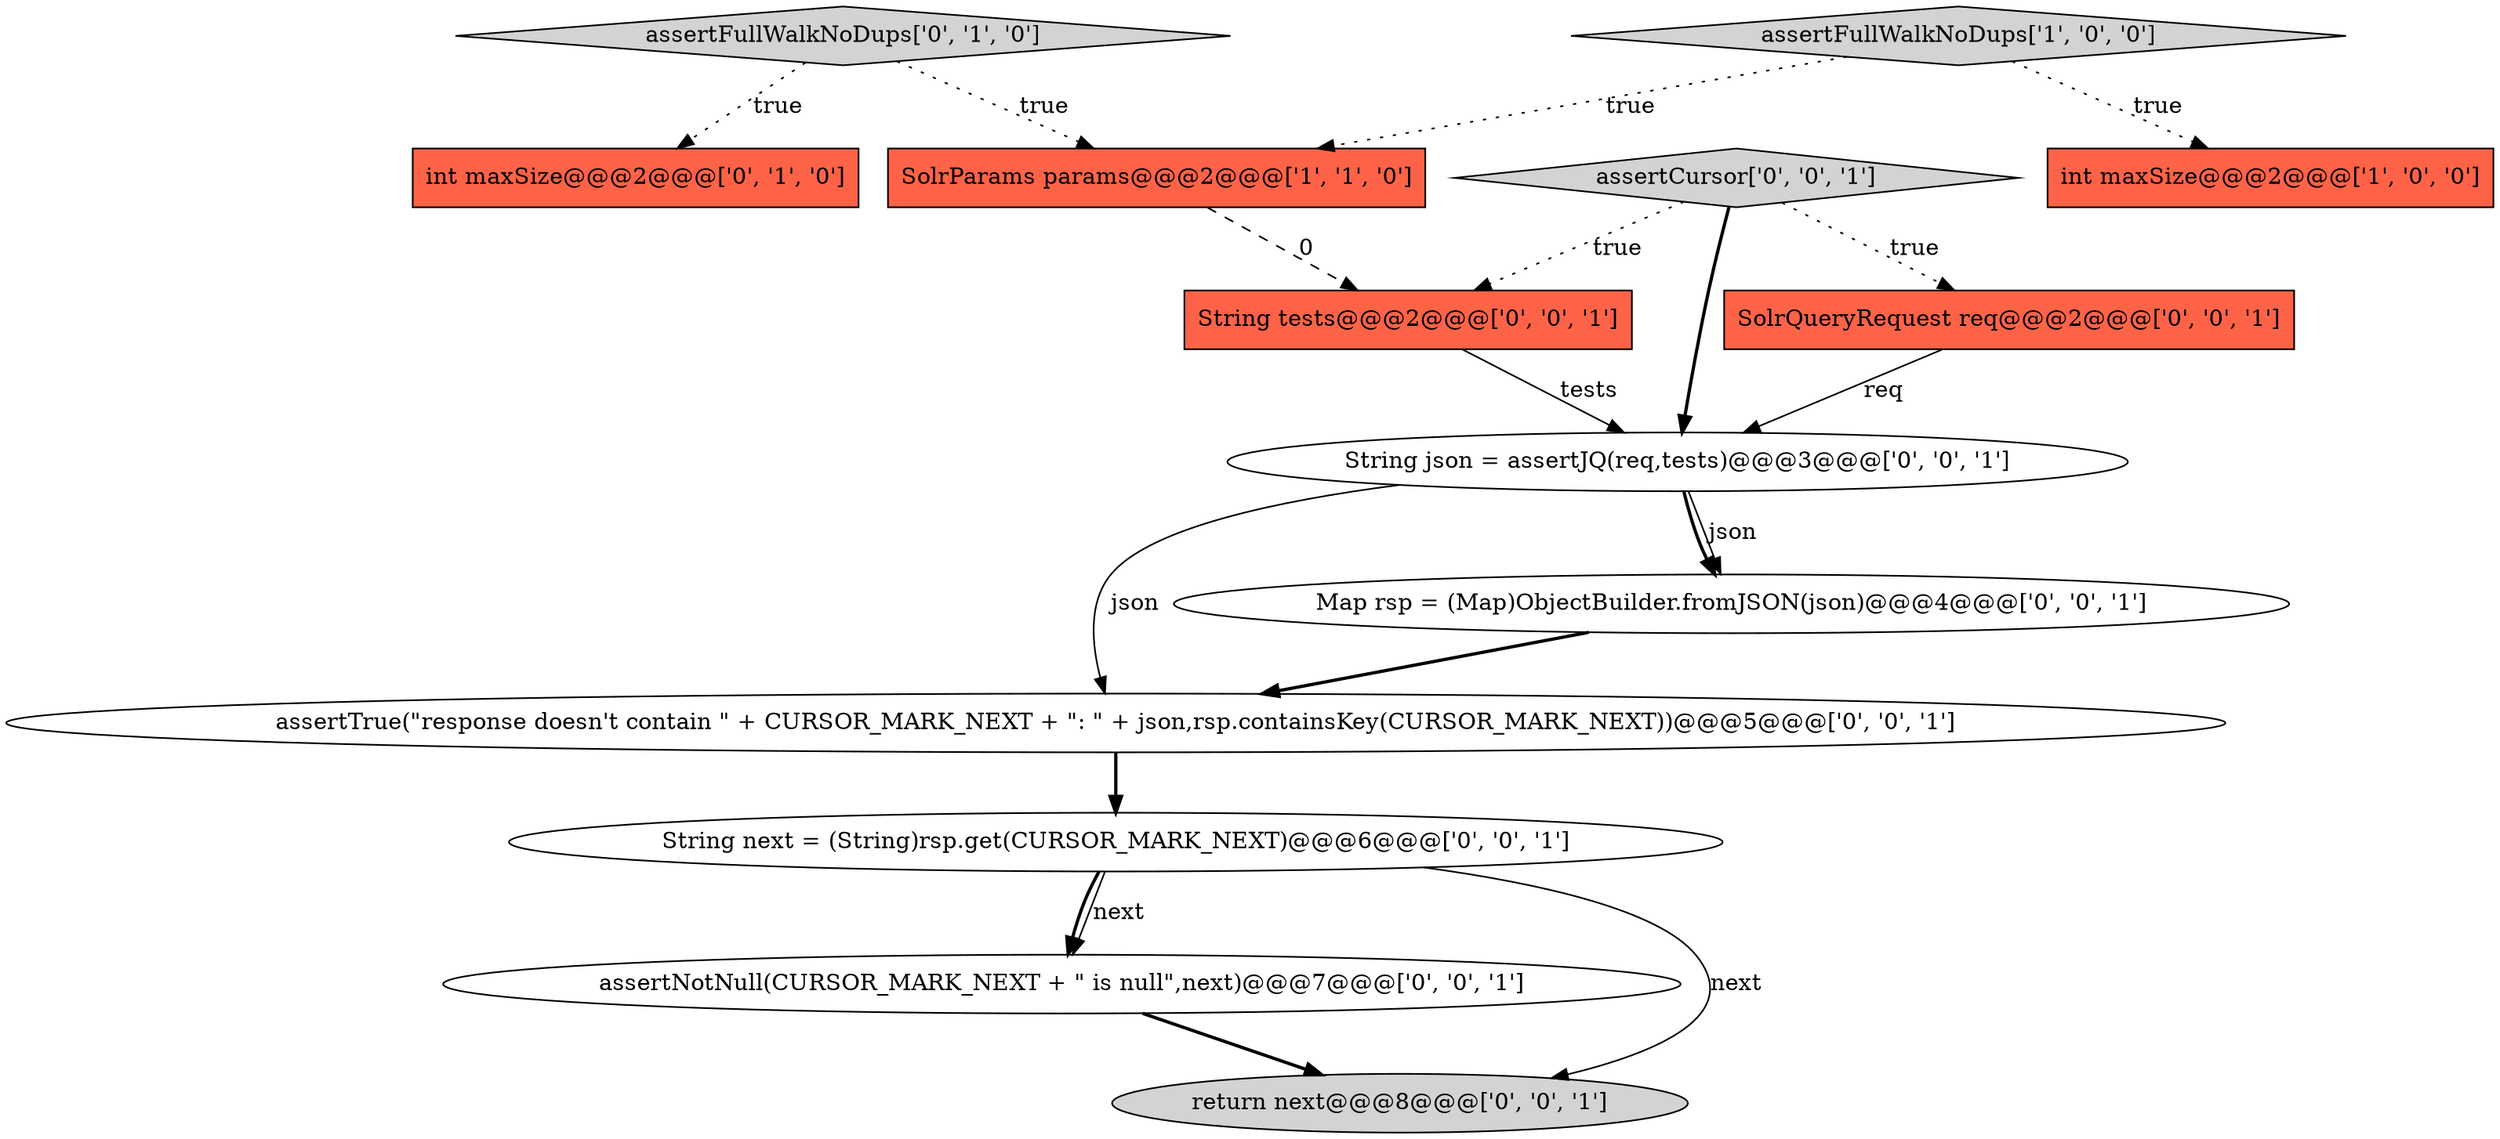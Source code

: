 digraph {
10 [style = filled, label = "String tests@@@2@@@['0', '0', '1']", fillcolor = tomato, shape = box image = "AAA0AAABBB3BBB"];
9 [style = filled, label = "assertNotNull(CURSOR_MARK_NEXT + \" is null\",next)@@@7@@@['0', '0', '1']", fillcolor = white, shape = ellipse image = "AAA0AAABBB3BBB"];
2 [style = filled, label = "SolrParams params@@@2@@@['1', '1', '0']", fillcolor = tomato, shape = box image = "AAA0AAABBB1BBB"];
4 [style = filled, label = "assertFullWalkNoDups['0', '1', '0']", fillcolor = lightgray, shape = diamond image = "AAA0AAABBB2BBB"];
0 [style = filled, label = "assertFullWalkNoDups['1', '0', '0']", fillcolor = lightgray, shape = diamond image = "AAA0AAABBB1BBB"];
5 [style = filled, label = "SolrQueryRequest req@@@2@@@['0', '0', '1']", fillcolor = tomato, shape = box image = "AAA0AAABBB3BBB"];
8 [style = filled, label = "assertCursor['0', '0', '1']", fillcolor = lightgray, shape = diamond image = "AAA0AAABBB3BBB"];
11 [style = filled, label = "String next = (String)rsp.get(CURSOR_MARK_NEXT)@@@6@@@['0', '0', '1']", fillcolor = white, shape = ellipse image = "AAA0AAABBB3BBB"];
12 [style = filled, label = "String json = assertJQ(req,tests)@@@3@@@['0', '0', '1']", fillcolor = white, shape = ellipse image = "AAA0AAABBB3BBB"];
13 [style = filled, label = "Map rsp = (Map)ObjectBuilder.fromJSON(json)@@@4@@@['0', '0', '1']", fillcolor = white, shape = ellipse image = "AAA0AAABBB3BBB"];
1 [style = filled, label = "int maxSize@@@2@@@['1', '0', '0']", fillcolor = tomato, shape = box image = "AAA0AAABBB1BBB"];
3 [style = filled, label = "int maxSize@@@2@@@['0', '1', '0']", fillcolor = tomato, shape = box image = "AAA0AAABBB2BBB"];
6 [style = filled, label = "return next@@@8@@@['0', '0', '1']", fillcolor = lightgray, shape = ellipse image = "AAA0AAABBB3BBB"];
7 [style = filled, label = "assertTrue(\"response doesn't contain \" + CURSOR_MARK_NEXT + \": \" + json,rsp.containsKey(CURSOR_MARK_NEXT))@@@5@@@['0', '0', '1']", fillcolor = white, shape = ellipse image = "AAA0AAABBB3BBB"];
0->2 [style = dotted, label="true"];
8->10 [style = dotted, label="true"];
10->12 [style = solid, label="tests"];
11->9 [style = solid, label="next"];
2->10 [style = dashed, label="0"];
0->1 [style = dotted, label="true"];
11->9 [style = bold, label=""];
13->7 [style = bold, label=""];
9->6 [style = bold, label=""];
12->7 [style = solid, label="json"];
8->12 [style = bold, label=""];
4->3 [style = dotted, label="true"];
12->13 [style = solid, label="json"];
7->11 [style = bold, label=""];
11->6 [style = solid, label="next"];
5->12 [style = solid, label="req"];
12->13 [style = bold, label=""];
4->2 [style = dotted, label="true"];
8->5 [style = dotted, label="true"];
}
